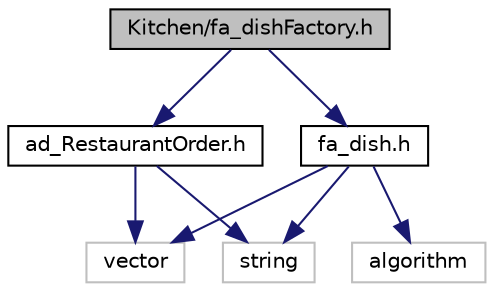 digraph "Kitchen/fa_dishFactory.h"
{
 // LATEX_PDF_SIZE
  edge [fontname="Helvetica",fontsize="10",labelfontname="Helvetica",labelfontsize="10"];
  node [fontname="Helvetica",fontsize="10",shape=record];
  Node1 [label="Kitchen/fa_dishFactory.h",height=0.2,width=0.4,color="black", fillcolor="grey75", style="filled", fontcolor="black",tooltip="Defines factories for creating different types of dishes in a restaurant system."];
  Node1 -> Node2 [color="midnightblue",fontsize="10",style="solid"];
  Node2 [label="fa_dish.h",height=0.2,width=0.4,color="black", fillcolor="white", style="filled",URL="$fa__dish_8h.html",tooltip="Defines the abstract class representing a dish in a restaurant system."];
  Node2 -> Node3 [color="midnightblue",fontsize="10",style="solid"];
  Node3 [label="string",height=0.2,width=0.4,color="grey75", fillcolor="white", style="filled",tooltip=" "];
  Node2 -> Node4 [color="midnightblue",fontsize="10",style="solid"];
  Node4 [label="vector",height=0.2,width=0.4,color="grey75", fillcolor="white", style="filled",tooltip=" "];
  Node2 -> Node5 [color="midnightblue",fontsize="10",style="solid"];
  Node5 [label="algorithm",height=0.2,width=0.4,color="grey75", fillcolor="white", style="filled",tooltip=" "];
  Node1 -> Node6 [color="midnightblue",fontsize="10",style="solid"];
  Node6 [label="ad_RestaurantOrder.h",height=0.2,width=0.4,color="black", fillcolor="white", style="filled",URL="$ad__RestaurantOrder_8h.html",tooltip="Defines the class representing a restaurant order."];
  Node6 -> Node4 [color="midnightblue",fontsize="10",style="solid"];
  Node6 -> Node3 [color="midnightblue",fontsize="10",style="solid"];
}
